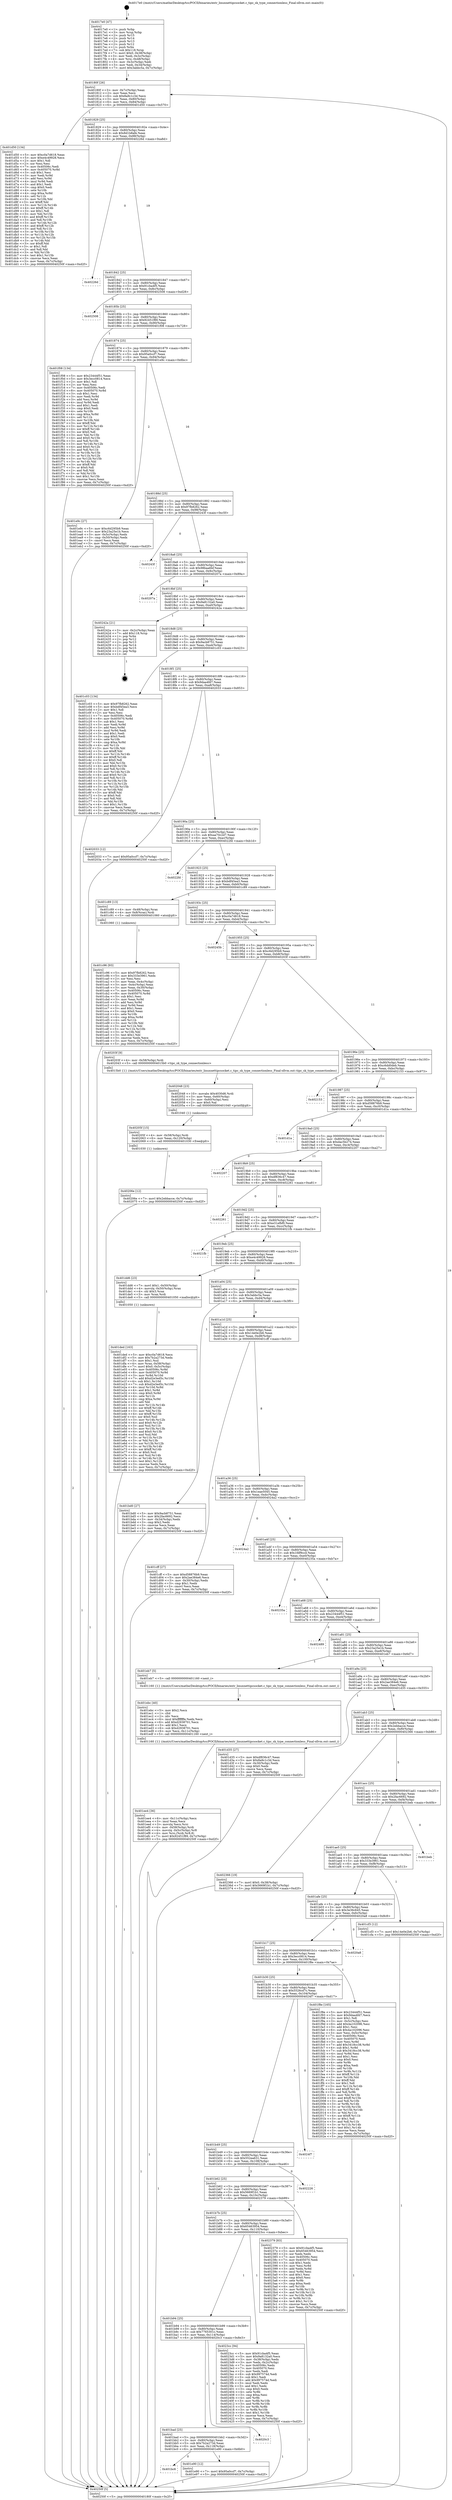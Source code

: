 digraph "0x4017e0" {
  label = "0x4017e0 (/mnt/c/Users/mathe/Desktop/tcc/POCII/binaries/extr_linuxnettipcsocket.c_tipc_sk_type_connectionless_Final-ollvm.out::main(0))"
  labelloc = "t"
  node[shape=record]

  Entry [label="",width=0.3,height=0.3,shape=circle,fillcolor=black,style=filled]
  "0x40180f" [label="{
     0x40180f [26]\l
     | [instrs]\l
     &nbsp;&nbsp;0x40180f \<+3\>: mov -0x7c(%rbp),%eax\l
     &nbsp;&nbsp;0x401812 \<+2\>: mov %eax,%ecx\l
     &nbsp;&nbsp;0x401814 \<+6\>: sub $0x8a9c1c3d,%ecx\l
     &nbsp;&nbsp;0x40181a \<+3\>: mov %eax,-0x80(%rbp)\l
     &nbsp;&nbsp;0x40181d \<+6\>: mov %ecx,-0x84(%rbp)\l
     &nbsp;&nbsp;0x401823 \<+6\>: je 0000000000401d50 \<main+0x570\>\l
  }"]
  "0x401d50" [label="{
     0x401d50 [134]\l
     | [instrs]\l
     &nbsp;&nbsp;0x401d50 \<+5\>: mov $0xc0a7d618,%eax\l
     &nbsp;&nbsp;0x401d55 \<+5\>: mov $0xe4c49928,%ecx\l
     &nbsp;&nbsp;0x401d5a \<+2\>: mov $0x1,%dl\l
     &nbsp;&nbsp;0x401d5c \<+2\>: xor %esi,%esi\l
     &nbsp;&nbsp;0x401d5e \<+7\>: mov 0x40506c,%edi\l
     &nbsp;&nbsp;0x401d65 \<+8\>: mov 0x405070,%r8d\l
     &nbsp;&nbsp;0x401d6d \<+3\>: sub $0x1,%esi\l
     &nbsp;&nbsp;0x401d70 \<+3\>: mov %edi,%r9d\l
     &nbsp;&nbsp;0x401d73 \<+3\>: add %esi,%r9d\l
     &nbsp;&nbsp;0x401d76 \<+4\>: imul %r9d,%edi\l
     &nbsp;&nbsp;0x401d7a \<+3\>: and $0x1,%edi\l
     &nbsp;&nbsp;0x401d7d \<+3\>: cmp $0x0,%edi\l
     &nbsp;&nbsp;0x401d80 \<+4\>: sete %r10b\l
     &nbsp;&nbsp;0x401d84 \<+4\>: cmp $0xa,%r8d\l
     &nbsp;&nbsp;0x401d88 \<+4\>: setl %r11b\l
     &nbsp;&nbsp;0x401d8c \<+3\>: mov %r10b,%bl\l
     &nbsp;&nbsp;0x401d8f \<+3\>: xor $0xff,%bl\l
     &nbsp;&nbsp;0x401d92 \<+3\>: mov %r11b,%r14b\l
     &nbsp;&nbsp;0x401d95 \<+4\>: xor $0xff,%r14b\l
     &nbsp;&nbsp;0x401d99 \<+3\>: xor $0x1,%dl\l
     &nbsp;&nbsp;0x401d9c \<+3\>: mov %bl,%r15b\l
     &nbsp;&nbsp;0x401d9f \<+4\>: and $0xff,%r15b\l
     &nbsp;&nbsp;0x401da3 \<+3\>: and %dl,%r10b\l
     &nbsp;&nbsp;0x401da6 \<+3\>: mov %r14b,%r12b\l
     &nbsp;&nbsp;0x401da9 \<+4\>: and $0xff,%r12b\l
     &nbsp;&nbsp;0x401dad \<+3\>: and %dl,%r11b\l
     &nbsp;&nbsp;0x401db0 \<+3\>: or %r10b,%r15b\l
     &nbsp;&nbsp;0x401db3 \<+3\>: or %r11b,%r12b\l
     &nbsp;&nbsp;0x401db6 \<+3\>: xor %r12b,%r15b\l
     &nbsp;&nbsp;0x401db9 \<+3\>: or %r14b,%bl\l
     &nbsp;&nbsp;0x401dbc \<+3\>: xor $0xff,%bl\l
     &nbsp;&nbsp;0x401dbf \<+3\>: or $0x1,%dl\l
     &nbsp;&nbsp;0x401dc2 \<+2\>: and %dl,%bl\l
     &nbsp;&nbsp;0x401dc4 \<+3\>: or %bl,%r15b\l
     &nbsp;&nbsp;0x401dc7 \<+4\>: test $0x1,%r15b\l
     &nbsp;&nbsp;0x401dcb \<+3\>: cmovne %ecx,%eax\l
     &nbsp;&nbsp;0x401dce \<+3\>: mov %eax,-0x7c(%rbp)\l
     &nbsp;&nbsp;0x401dd1 \<+5\>: jmp 000000000040250f \<main+0xd2f\>\l
  }"]
  "0x401829" [label="{
     0x401829 [25]\l
     | [instrs]\l
     &nbsp;&nbsp;0x401829 \<+5\>: jmp 000000000040182e \<main+0x4e\>\l
     &nbsp;&nbsp;0x40182e \<+3\>: mov -0x80(%rbp),%eax\l
     &nbsp;&nbsp;0x401831 \<+5\>: sub $0x8d1b8afe,%eax\l
     &nbsp;&nbsp;0x401836 \<+6\>: mov %eax,-0x88(%rbp)\l
     &nbsp;&nbsp;0x40183c \<+6\>: je 000000000040226d \<main+0xa8d\>\l
  }"]
  Exit [label="",width=0.3,height=0.3,shape=circle,fillcolor=black,style=filled,peripheries=2]
  "0x40226d" [label="{
     0x40226d\l
  }", style=dashed]
  "0x401842" [label="{
     0x401842 [25]\l
     | [instrs]\l
     &nbsp;&nbsp;0x401842 \<+5\>: jmp 0000000000401847 \<main+0x67\>\l
     &nbsp;&nbsp;0x401847 \<+3\>: mov -0x80(%rbp),%eax\l
     &nbsp;&nbsp;0x40184a \<+5\>: sub $0x91cba4f5,%eax\l
     &nbsp;&nbsp;0x40184f \<+6\>: mov %eax,-0x8c(%rbp)\l
     &nbsp;&nbsp;0x401855 \<+6\>: je 0000000000402508 \<main+0xd28\>\l
  }"]
  "0x40206e" [label="{
     0x40206e [12]\l
     | [instrs]\l
     &nbsp;&nbsp;0x40206e \<+7\>: movl $0x2ebbacce,-0x7c(%rbp)\l
     &nbsp;&nbsp;0x402075 \<+5\>: jmp 000000000040250f \<main+0xd2f\>\l
  }"]
  "0x402508" [label="{
     0x402508\l
  }", style=dashed]
  "0x40185b" [label="{
     0x40185b [25]\l
     | [instrs]\l
     &nbsp;&nbsp;0x40185b \<+5\>: jmp 0000000000401860 \<main+0x80\>\l
     &nbsp;&nbsp;0x401860 \<+3\>: mov -0x80(%rbp),%eax\l
     &nbsp;&nbsp;0x401863 \<+5\>: sub $0x92451f89,%eax\l
     &nbsp;&nbsp;0x401868 \<+6\>: mov %eax,-0x90(%rbp)\l
     &nbsp;&nbsp;0x40186e \<+6\>: je 0000000000401f08 \<main+0x728\>\l
  }"]
  "0x40205f" [label="{
     0x40205f [15]\l
     | [instrs]\l
     &nbsp;&nbsp;0x40205f \<+4\>: mov -0x58(%rbp),%rdi\l
     &nbsp;&nbsp;0x402063 \<+6\>: mov %eax,-0x120(%rbp)\l
     &nbsp;&nbsp;0x402069 \<+5\>: call 0000000000401030 \<free@plt\>\l
     | [calls]\l
     &nbsp;&nbsp;0x401030 \{1\} (unknown)\l
  }"]
  "0x401f08" [label="{
     0x401f08 [134]\l
     | [instrs]\l
     &nbsp;&nbsp;0x401f08 \<+5\>: mov $0x23444f51,%eax\l
     &nbsp;&nbsp;0x401f0d \<+5\>: mov $0x3ecc0814,%ecx\l
     &nbsp;&nbsp;0x401f12 \<+2\>: mov $0x1,%dl\l
     &nbsp;&nbsp;0x401f14 \<+2\>: xor %esi,%esi\l
     &nbsp;&nbsp;0x401f16 \<+7\>: mov 0x40506c,%edi\l
     &nbsp;&nbsp;0x401f1d \<+8\>: mov 0x405070,%r8d\l
     &nbsp;&nbsp;0x401f25 \<+3\>: sub $0x1,%esi\l
     &nbsp;&nbsp;0x401f28 \<+3\>: mov %edi,%r9d\l
     &nbsp;&nbsp;0x401f2b \<+3\>: add %esi,%r9d\l
     &nbsp;&nbsp;0x401f2e \<+4\>: imul %r9d,%edi\l
     &nbsp;&nbsp;0x401f32 \<+3\>: and $0x1,%edi\l
     &nbsp;&nbsp;0x401f35 \<+3\>: cmp $0x0,%edi\l
     &nbsp;&nbsp;0x401f38 \<+4\>: sete %r10b\l
     &nbsp;&nbsp;0x401f3c \<+4\>: cmp $0xa,%r8d\l
     &nbsp;&nbsp;0x401f40 \<+4\>: setl %r11b\l
     &nbsp;&nbsp;0x401f44 \<+3\>: mov %r10b,%bl\l
     &nbsp;&nbsp;0x401f47 \<+3\>: xor $0xff,%bl\l
     &nbsp;&nbsp;0x401f4a \<+3\>: mov %r11b,%r14b\l
     &nbsp;&nbsp;0x401f4d \<+4\>: xor $0xff,%r14b\l
     &nbsp;&nbsp;0x401f51 \<+3\>: xor $0x0,%dl\l
     &nbsp;&nbsp;0x401f54 \<+3\>: mov %bl,%r15b\l
     &nbsp;&nbsp;0x401f57 \<+4\>: and $0x0,%r15b\l
     &nbsp;&nbsp;0x401f5b \<+3\>: and %dl,%r10b\l
     &nbsp;&nbsp;0x401f5e \<+3\>: mov %r14b,%r12b\l
     &nbsp;&nbsp;0x401f61 \<+4\>: and $0x0,%r12b\l
     &nbsp;&nbsp;0x401f65 \<+3\>: and %dl,%r11b\l
     &nbsp;&nbsp;0x401f68 \<+3\>: or %r10b,%r15b\l
     &nbsp;&nbsp;0x401f6b \<+3\>: or %r11b,%r12b\l
     &nbsp;&nbsp;0x401f6e \<+3\>: xor %r12b,%r15b\l
     &nbsp;&nbsp;0x401f71 \<+3\>: or %r14b,%bl\l
     &nbsp;&nbsp;0x401f74 \<+3\>: xor $0xff,%bl\l
     &nbsp;&nbsp;0x401f77 \<+3\>: or $0x0,%dl\l
     &nbsp;&nbsp;0x401f7a \<+2\>: and %dl,%bl\l
     &nbsp;&nbsp;0x401f7c \<+3\>: or %bl,%r15b\l
     &nbsp;&nbsp;0x401f7f \<+4\>: test $0x1,%r15b\l
     &nbsp;&nbsp;0x401f83 \<+3\>: cmovne %ecx,%eax\l
     &nbsp;&nbsp;0x401f86 \<+3\>: mov %eax,-0x7c(%rbp)\l
     &nbsp;&nbsp;0x401f89 \<+5\>: jmp 000000000040250f \<main+0xd2f\>\l
  }"]
  "0x401874" [label="{
     0x401874 [25]\l
     | [instrs]\l
     &nbsp;&nbsp;0x401874 \<+5\>: jmp 0000000000401879 \<main+0x99\>\l
     &nbsp;&nbsp;0x401879 \<+3\>: mov -0x80(%rbp),%eax\l
     &nbsp;&nbsp;0x40187c \<+5\>: sub $0x95a0ccf7,%eax\l
     &nbsp;&nbsp;0x401881 \<+6\>: mov %eax,-0x94(%rbp)\l
     &nbsp;&nbsp;0x401887 \<+6\>: je 0000000000401e9c \<main+0x6bc\>\l
  }"]
  "0x402048" [label="{
     0x402048 [23]\l
     | [instrs]\l
     &nbsp;&nbsp;0x402048 \<+10\>: movabs $0x4030d6,%rdi\l
     &nbsp;&nbsp;0x402052 \<+3\>: mov %eax,-0x60(%rbp)\l
     &nbsp;&nbsp;0x402055 \<+3\>: mov -0x60(%rbp),%esi\l
     &nbsp;&nbsp;0x402058 \<+2\>: mov $0x0,%al\l
     &nbsp;&nbsp;0x40205a \<+5\>: call 0000000000401040 \<printf@plt\>\l
     | [calls]\l
     &nbsp;&nbsp;0x401040 \{1\} (unknown)\l
  }"]
  "0x401e9c" [label="{
     0x401e9c [27]\l
     | [instrs]\l
     &nbsp;&nbsp;0x401e9c \<+5\>: mov $0xc6d295b9,%eax\l
     &nbsp;&nbsp;0x401ea1 \<+5\>: mov $0x23a25e1b,%ecx\l
     &nbsp;&nbsp;0x401ea6 \<+3\>: mov -0x5c(%rbp),%edx\l
     &nbsp;&nbsp;0x401ea9 \<+3\>: cmp -0x50(%rbp),%edx\l
     &nbsp;&nbsp;0x401eac \<+3\>: cmovl %ecx,%eax\l
     &nbsp;&nbsp;0x401eaf \<+3\>: mov %eax,-0x7c(%rbp)\l
     &nbsp;&nbsp;0x401eb2 \<+5\>: jmp 000000000040250f \<main+0xd2f\>\l
  }"]
  "0x40188d" [label="{
     0x40188d [25]\l
     | [instrs]\l
     &nbsp;&nbsp;0x40188d \<+5\>: jmp 0000000000401892 \<main+0xb2\>\l
     &nbsp;&nbsp;0x401892 \<+3\>: mov -0x80(%rbp),%eax\l
     &nbsp;&nbsp;0x401895 \<+5\>: sub $0x97fb8262,%eax\l
     &nbsp;&nbsp;0x40189a \<+6\>: mov %eax,-0x98(%rbp)\l
     &nbsp;&nbsp;0x4018a0 \<+6\>: je 000000000040243f \<main+0xc5f\>\l
  }"]
  "0x401ee4" [label="{
     0x401ee4 [36]\l
     | [instrs]\l
     &nbsp;&nbsp;0x401ee4 \<+6\>: mov -0x11c(%rbp),%ecx\l
     &nbsp;&nbsp;0x401eea \<+3\>: imul %eax,%ecx\l
     &nbsp;&nbsp;0x401eed \<+3\>: movslq %ecx,%rsi\l
     &nbsp;&nbsp;0x401ef0 \<+4\>: mov -0x58(%rbp),%rdi\l
     &nbsp;&nbsp;0x401ef4 \<+4\>: movslq -0x5c(%rbp),%r8\l
     &nbsp;&nbsp;0x401ef8 \<+4\>: mov %rsi,(%rdi,%r8,8)\l
     &nbsp;&nbsp;0x401efc \<+7\>: movl $0x92451f89,-0x7c(%rbp)\l
     &nbsp;&nbsp;0x401f03 \<+5\>: jmp 000000000040250f \<main+0xd2f\>\l
  }"]
  "0x40243f" [label="{
     0x40243f\l
  }", style=dashed]
  "0x4018a6" [label="{
     0x4018a6 [25]\l
     | [instrs]\l
     &nbsp;&nbsp;0x4018a6 \<+5\>: jmp 00000000004018ab \<main+0xcb\>\l
     &nbsp;&nbsp;0x4018ab \<+3\>: mov -0x80(%rbp),%eax\l
     &nbsp;&nbsp;0x4018ae \<+5\>: sub $0x98baa6bf,%eax\l
     &nbsp;&nbsp;0x4018b3 \<+6\>: mov %eax,-0x9c(%rbp)\l
     &nbsp;&nbsp;0x4018b9 \<+6\>: je 000000000040207a \<main+0x89a\>\l
  }"]
  "0x401ebc" [label="{
     0x401ebc [40]\l
     | [instrs]\l
     &nbsp;&nbsp;0x401ebc \<+5\>: mov $0x2,%ecx\l
     &nbsp;&nbsp;0x401ec1 \<+1\>: cltd\l
     &nbsp;&nbsp;0x401ec2 \<+2\>: idiv %ecx\l
     &nbsp;&nbsp;0x401ec4 \<+6\>: imul $0xfffffffe,%edx,%ecx\l
     &nbsp;&nbsp;0x401eca \<+6\>: add $0xd2938701,%ecx\l
     &nbsp;&nbsp;0x401ed0 \<+3\>: add $0x1,%ecx\l
     &nbsp;&nbsp;0x401ed3 \<+6\>: sub $0xd2938701,%ecx\l
     &nbsp;&nbsp;0x401ed9 \<+6\>: mov %ecx,-0x11c(%rbp)\l
     &nbsp;&nbsp;0x401edf \<+5\>: call 0000000000401160 \<next_i\>\l
     | [calls]\l
     &nbsp;&nbsp;0x401160 \{1\} (/mnt/c/Users/mathe/Desktop/tcc/POCII/binaries/extr_linuxnettipcsocket.c_tipc_sk_type_connectionless_Final-ollvm.out::next_i)\l
  }"]
  "0x40207a" [label="{
     0x40207a\l
  }", style=dashed]
  "0x4018bf" [label="{
     0x4018bf [25]\l
     | [instrs]\l
     &nbsp;&nbsp;0x4018bf \<+5\>: jmp 00000000004018c4 \<main+0xe4\>\l
     &nbsp;&nbsp;0x4018c4 \<+3\>: mov -0x80(%rbp),%eax\l
     &nbsp;&nbsp;0x4018c7 \<+5\>: sub $0x9a8132a0,%eax\l
     &nbsp;&nbsp;0x4018cc \<+6\>: mov %eax,-0xa0(%rbp)\l
     &nbsp;&nbsp;0x4018d2 \<+6\>: je 000000000040242a \<main+0xc4a\>\l
  }"]
  "0x401bc6" [label="{
     0x401bc6\l
  }", style=dashed]
  "0x40242a" [label="{
     0x40242a [21]\l
     | [instrs]\l
     &nbsp;&nbsp;0x40242a \<+3\>: mov -0x2c(%rbp),%eax\l
     &nbsp;&nbsp;0x40242d \<+7\>: add $0x118,%rsp\l
     &nbsp;&nbsp;0x402434 \<+1\>: pop %rbx\l
     &nbsp;&nbsp;0x402435 \<+2\>: pop %r12\l
     &nbsp;&nbsp;0x402437 \<+2\>: pop %r13\l
     &nbsp;&nbsp;0x402439 \<+2\>: pop %r14\l
     &nbsp;&nbsp;0x40243b \<+2\>: pop %r15\l
     &nbsp;&nbsp;0x40243d \<+1\>: pop %rbp\l
     &nbsp;&nbsp;0x40243e \<+1\>: ret\l
  }"]
  "0x4018d8" [label="{
     0x4018d8 [25]\l
     | [instrs]\l
     &nbsp;&nbsp;0x4018d8 \<+5\>: jmp 00000000004018dd \<main+0xfd\>\l
     &nbsp;&nbsp;0x4018dd \<+3\>: mov -0x80(%rbp),%eax\l
     &nbsp;&nbsp;0x4018e0 \<+5\>: sub $0x9acb8751,%eax\l
     &nbsp;&nbsp;0x4018e5 \<+6\>: mov %eax,-0xa4(%rbp)\l
     &nbsp;&nbsp;0x4018eb \<+6\>: je 0000000000401c03 \<main+0x423\>\l
  }"]
  "0x401e90" [label="{
     0x401e90 [12]\l
     | [instrs]\l
     &nbsp;&nbsp;0x401e90 \<+7\>: movl $0x95a0ccf7,-0x7c(%rbp)\l
     &nbsp;&nbsp;0x401e97 \<+5\>: jmp 000000000040250f \<main+0xd2f\>\l
  }"]
  "0x401c03" [label="{
     0x401c03 [134]\l
     | [instrs]\l
     &nbsp;&nbsp;0x401c03 \<+5\>: mov $0x97fb8262,%eax\l
     &nbsp;&nbsp;0x401c08 \<+5\>: mov $0xbdf45ea3,%ecx\l
     &nbsp;&nbsp;0x401c0d \<+2\>: mov $0x1,%dl\l
     &nbsp;&nbsp;0x401c0f \<+2\>: xor %esi,%esi\l
     &nbsp;&nbsp;0x401c11 \<+7\>: mov 0x40506c,%edi\l
     &nbsp;&nbsp;0x401c18 \<+8\>: mov 0x405070,%r8d\l
     &nbsp;&nbsp;0x401c20 \<+3\>: sub $0x1,%esi\l
     &nbsp;&nbsp;0x401c23 \<+3\>: mov %edi,%r9d\l
     &nbsp;&nbsp;0x401c26 \<+3\>: add %esi,%r9d\l
     &nbsp;&nbsp;0x401c29 \<+4\>: imul %r9d,%edi\l
     &nbsp;&nbsp;0x401c2d \<+3\>: and $0x1,%edi\l
     &nbsp;&nbsp;0x401c30 \<+3\>: cmp $0x0,%edi\l
     &nbsp;&nbsp;0x401c33 \<+4\>: sete %r10b\l
     &nbsp;&nbsp;0x401c37 \<+4\>: cmp $0xa,%r8d\l
     &nbsp;&nbsp;0x401c3b \<+4\>: setl %r11b\l
     &nbsp;&nbsp;0x401c3f \<+3\>: mov %r10b,%bl\l
     &nbsp;&nbsp;0x401c42 \<+3\>: xor $0xff,%bl\l
     &nbsp;&nbsp;0x401c45 \<+3\>: mov %r11b,%r14b\l
     &nbsp;&nbsp;0x401c48 \<+4\>: xor $0xff,%r14b\l
     &nbsp;&nbsp;0x401c4c \<+3\>: xor $0x0,%dl\l
     &nbsp;&nbsp;0x401c4f \<+3\>: mov %bl,%r15b\l
     &nbsp;&nbsp;0x401c52 \<+4\>: and $0x0,%r15b\l
     &nbsp;&nbsp;0x401c56 \<+3\>: and %dl,%r10b\l
     &nbsp;&nbsp;0x401c59 \<+3\>: mov %r14b,%r12b\l
     &nbsp;&nbsp;0x401c5c \<+4\>: and $0x0,%r12b\l
     &nbsp;&nbsp;0x401c60 \<+3\>: and %dl,%r11b\l
     &nbsp;&nbsp;0x401c63 \<+3\>: or %r10b,%r15b\l
     &nbsp;&nbsp;0x401c66 \<+3\>: or %r11b,%r12b\l
     &nbsp;&nbsp;0x401c69 \<+3\>: xor %r12b,%r15b\l
     &nbsp;&nbsp;0x401c6c \<+3\>: or %r14b,%bl\l
     &nbsp;&nbsp;0x401c6f \<+3\>: xor $0xff,%bl\l
     &nbsp;&nbsp;0x401c72 \<+3\>: or $0x0,%dl\l
     &nbsp;&nbsp;0x401c75 \<+2\>: and %dl,%bl\l
     &nbsp;&nbsp;0x401c77 \<+3\>: or %bl,%r15b\l
     &nbsp;&nbsp;0x401c7a \<+4\>: test $0x1,%r15b\l
     &nbsp;&nbsp;0x401c7e \<+3\>: cmovne %ecx,%eax\l
     &nbsp;&nbsp;0x401c81 \<+3\>: mov %eax,-0x7c(%rbp)\l
     &nbsp;&nbsp;0x401c84 \<+5\>: jmp 000000000040250f \<main+0xd2f\>\l
  }"]
  "0x4018f1" [label="{
     0x4018f1 [25]\l
     | [instrs]\l
     &nbsp;&nbsp;0x4018f1 \<+5\>: jmp 00000000004018f6 \<main+0x116\>\l
     &nbsp;&nbsp;0x4018f6 \<+3\>: mov -0x80(%rbp),%eax\l
     &nbsp;&nbsp;0x4018f9 \<+5\>: sub $0x9daa4fd7,%eax\l
     &nbsp;&nbsp;0x4018fe \<+6\>: mov %eax,-0xa8(%rbp)\l
     &nbsp;&nbsp;0x401904 \<+6\>: je 0000000000402033 \<main+0x853\>\l
  }"]
  "0x401bad" [label="{
     0x401bad [25]\l
     | [instrs]\l
     &nbsp;&nbsp;0x401bad \<+5\>: jmp 0000000000401bb2 \<main+0x3d2\>\l
     &nbsp;&nbsp;0x401bb2 \<+3\>: mov -0x80(%rbp),%eax\l
     &nbsp;&nbsp;0x401bb5 \<+5\>: sub $0x7b2a273d,%eax\l
     &nbsp;&nbsp;0x401bba \<+6\>: mov %eax,-0x118(%rbp)\l
     &nbsp;&nbsp;0x401bc0 \<+6\>: je 0000000000401e90 \<main+0x6b0\>\l
  }"]
  "0x402033" [label="{
     0x402033 [12]\l
     | [instrs]\l
     &nbsp;&nbsp;0x402033 \<+7\>: movl $0x95a0ccf7,-0x7c(%rbp)\l
     &nbsp;&nbsp;0x40203a \<+5\>: jmp 000000000040250f \<main+0xd2f\>\l
  }"]
  "0x40190a" [label="{
     0x40190a [25]\l
     | [instrs]\l
     &nbsp;&nbsp;0x40190a \<+5\>: jmp 000000000040190f \<main+0x12f\>\l
     &nbsp;&nbsp;0x40190f \<+3\>: mov -0x80(%rbp),%eax\l
     &nbsp;&nbsp;0x401912 \<+5\>: sub $0xaa70c2d7,%eax\l
     &nbsp;&nbsp;0x401917 \<+6\>: mov %eax,-0xac(%rbp)\l
     &nbsp;&nbsp;0x40191d \<+6\>: je 00000000004022fd \<main+0xb1d\>\l
  }"]
  "0x4020c3" [label="{
     0x4020c3\l
  }", style=dashed]
  "0x4022fd" [label="{
     0x4022fd\l
  }", style=dashed]
  "0x401923" [label="{
     0x401923 [25]\l
     | [instrs]\l
     &nbsp;&nbsp;0x401923 \<+5\>: jmp 0000000000401928 \<main+0x148\>\l
     &nbsp;&nbsp;0x401928 \<+3\>: mov -0x80(%rbp),%eax\l
     &nbsp;&nbsp;0x40192b \<+5\>: sub $0xbdf45ea3,%eax\l
     &nbsp;&nbsp;0x401930 \<+6\>: mov %eax,-0xb0(%rbp)\l
     &nbsp;&nbsp;0x401936 \<+6\>: je 0000000000401c89 \<main+0x4a9\>\l
  }"]
  "0x401b94" [label="{
     0x401b94 [25]\l
     | [instrs]\l
     &nbsp;&nbsp;0x401b94 \<+5\>: jmp 0000000000401b99 \<main+0x3b9\>\l
     &nbsp;&nbsp;0x401b99 \<+3\>: mov -0x80(%rbp),%eax\l
     &nbsp;&nbsp;0x401b9c \<+5\>: sub $0x7765301c,%eax\l
     &nbsp;&nbsp;0x401ba1 \<+6\>: mov %eax,-0x114(%rbp)\l
     &nbsp;&nbsp;0x401ba7 \<+6\>: je 00000000004020c3 \<main+0x8e3\>\l
  }"]
  "0x401c89" [label="{
     0x401c89 [13]\l
     | [instrs]\l
     &nbsp;&nbsp;0x401c89 \<+4\>: mov -0x48(%rbp),%rax\l
     &nbsp;&nbsp;0x401c8d \<+4\>: mov 0x8(%rax),%rdi\l
     &nbsp;&nbsp;0x401c91 \<+5\>: call 0000000000401060 \<atoi@plt\>\l
     | [calls]\l
     &nbsp;&nbsp;0x401060 \{1\} (unknown)\l
  }"]
  "0x40193c" [label="{
     0x40193c [25]\l
     | [instrs]\l
     &nbsp;&nbsp;0x40193c \<+5\>: jmp 0000000000401941 \<main+0x161\>\l
     &nbsp;&nbsp;0x401941 \<+3\>: mov -0x80(%rbp),%eax\l
     &nbsp;&nbsp;0x401944 \<+5\>: sub $0xc0a7d618,%eax\l
     &nbsp;&nbsp;0x401949 \<+6\>: mov %eax,-0xb4(%rbp)\l
     &nbsp;&nbsp;0x40194f \<+6\>: je 000000000040245b \<main+0xc7b\>\l
  }"]
  "0x4023cc" [label="{
     0x4023cc [94]\l
     | [instrs]\l
     &nbsp;&nbsp;0x4023cc \<+5\>: mov $0x91cba4f5,%eax\l
     &nbsp;&nbsp;0x4023d1 \<+5\>: mov $0x9a8132a0,%ecx\l
     &nbsp;&nbsp;0x4023d6 \<+3\>: mov -0x38(%rbp),%edx\l
     &nbsp;&nbsp;0x4023d9 \<+3\>: mov %edx,-0x2c(%rbp)\l
     &nbsp;&nbsp;0x4023dc \<+7\>: mov 0x40506c,%edx\l
     &nbsp;&nbsp;0x4023e3 \<+7\>: mov 0x405070,%esi\l
     &nbsp;&nbsp;0x4023ea \<+2\>: mov %edx,%edi\l
     &nbsp;&nbsp;0x4023ec \<+6\>: sub $0x997574d,%edi\l
     &nbsp;&nbsp;0x4023f2 \<+3\>: sub $0x1,%edi\l
     &nbsp;&nbsp;0x4023f5 \<+6\>: add $0x997574d,%edi\l
     &nbsp;&nbsp;0x4023fb \<+3\>: imul %edi,%edx\l
     &nbsp;&nbsp;0x4023fe \<+3\>: and $0x1,%edx\l
     &nbsp;&nbsp;0x402401 \<+3\>: cmp $0x0,%edx\l
     &nbsp;&nbsp;0x402404 \<+4\>: sete %r8b\l
     &nbsp;&nbsp;0x402408 \<+3\>: cmp $0xa,%esi\l
     &nbsp;&nbsp;0x40240b \<+4\>: setl %r9b\l
     &nbsp;&nbsp;0x40240f \<+3\>: mov %r8b,%r10b\l
     &nbsp;&nbsp;0x402412 \<+3\>: and %r9b,%r10b\l
     &nbsp;&nbsp;0x402415 \<+3\>: xor %r9b,%r8b\l
     &nbsp;&nbsp;0x402418 \<+3\>: or %r8b,%r10b\l
     &nbsp;&nbsp;0x40241b \<+4\>: test $0x1,%r10b\l
     &nbsp;&nbsp;0x40241f \<+3\>: cmovne %ecx,%eax\l
     &nbsp;&nbsp;0x402422 \<+3\>: mov %eax,-0x7c(%rbp)\l
     &nbsp;&nbsp;0x402425 \<+5\>: jmp 000000000040250f \<main+0xd2f\>\l
  }"]
  "0x40245b" [label="{
     0x40245b\l
  }", style=dashed]
  "0x401955" [label="{
     0x401955 [25]\l
     | [instrs]\l
     &nbsp;&nbsp;0x401955 \<+5\>: jmp 000000000040195a \<main+0x17a\>\l
     &nbsp;&nbsp;0x40195a \<+3\>: mov -0x80(%rbp),%eax\l
     &nbsp;&nbsp;0x40195d \<+5\>: sub $0xc6d295b9,%eax\l
     &nbsp;&nbsp;0x401962 \<+6\>: mov %eax,-0xb8(%rbp)\l
     &nbsp;&nbsp;0x401968 \<+6\>: je 000000000040203f \<main+0x85f\>\l
  }"]
  "0x401b7b" [label="{
     0x401b7b [25]\l
     | [instrs]\l
     &nbsp;&nbsp;0x401b7b \<+5\>: jmp 0000000000401b80 \<main+0x3a0\>\l
     &nbsp;&nbsp;0x401b80 \<+3\>: mov -0x80(%rbp),%eax\l
     &nbsp;&nbsp;0x401b83 \<+5\>: sub $0x65463954,%eax\l
     &nbsp;&nbsp;0x401b88 \<+6\>: mov %eax,-0x110(%rbp)\l
     &nbsp;&nbsp;0x401b8e \<+6\>: je 00000000004023cc \<main+0xbec\>\l
  }"]
  "0x40203f" [label="{
     0x40203f [9]\l
     | [instrs]\l
     &nbsp;&nbsp;0x40203f \<+4\>: mov -0x58(%rbp),%rdi\l
     &nbsp;&nbsp;0x402043 \<+5\>: call 00000000004015b0 \<tipc_sk_type_connectionless\>\l
     | [calls]\l
     &nbsp;&nbsp;0x4015b0 \{1\} (/mnt/c/Users/mathe/Desktop/tcc/POCII/binaries/extr_linuxnettipcsocket.c_tipc_sk_type_connectionless_Final-ollvm.out::tipc_sk_type_connectionless)\l
  }"]
  "0x40196e" [label="{
     0x40196e [25]\l
     | [instrs]\l
     &nbsp;&nbsp;0x40196e \<+5\>: jmp 0000000000401973 \<main+0x193\>\l
     &nbsp;&nbsp;0x401973 \<+3\>: mov -0x80(%rbp),%eax\l
     &nbsp;&nbsp;0x401976 \<+5\>: sub $0xc6dd0deb,%eax\l
     &nbsp;&nbsp;0x40197b \<+6\>: mov %eax,-0xbc(%rbp)\l
     &nbsp;&nbsp;0x401981 \<+6\>: je 0000000000402153 \<main+0x973\>\l
  }"]
  "0x402379" [label="{
     0x402379 [83]\l
     | [instrs]\l
     &nbsp;&nbsp;0x402379 \<+5\>: mov $0x91cba4f5,%eax\l
     &nbsp;&nbsp;0x40237e \<+5\>: mov $0x65463954,%ecx\l
     &nbsp;&nbsp;0x402383 \<+2\>: xor %edx,%edx\l
     &nbsp;&nbsp;0x402385 \<+7\>: mov 0x40506c,%esi\l
     &nbsp;&nbsp;0x40238c \<+7\>: mov 0x405070,%edi\l
     &nbsp;&nbsp;0x402393 \<+3\>: sub $0x1,%edx\l
     &nbsp;&nbsp;0x402396 \<+3\>: mov %esi,%r8d\l
     &nbsp;&nbsp;0x402399 \<+3\>: add %edx,%r8d\l
     &nbsp;&nbsp;0x40239c \<+4\>: imul %r8d,%esi\l
     &nbsp;&nbsp;0x4023a0 \<+3\>: and $0x1,%esi\l
     &nbsp;&nbsp;0x4023a3 \<+3\>: cmp $0x0,%esi\l
     &nbsp;&nbsp;0x4023a6 \<+4\>: sete %r9b\l
     &nbsp;&nbsp;0x4023aa \<+3\>: cmp $0xa,%edi\l
     &nbsp;&nbsp;0x4023ad \<+4\>: setl %r10b\l
     &nbsp;&nbsp;0x4023b1 \<+3\>: mov %r9b,%r11b\l
     &nbsp;&nbsp;0x4023b4 \<+3\>: and %r10b,%r11b\l
     &nbsp;&nbsp;0x4023b7 \<+3\>: xor %r10b,%r9b\l
     &nbsp;&nbsp;0x4023ba \<+3\>: or %r9b,%r11b\l
     &nbsp;&nbsp;0x4023bd \<+4\>: test $0x1,%r11b\l
     &nbsp;&nbsp;0x4023c1 \<+3\>: cmovne %ecx,%eax\l
     &nbsp;&nbsp;0x4023c4 \<+3\>: mov %eax,-0x7c(%rbp)\l
     &nbsp;&nbsp;0x4023c7 \<+5\>: jmp 000000000040250f \<main+0xd2f\>\l
  }"]
  "0x402153" [label="{
     0x402153\l
  }", style=dashed]
  "0x401987" [label="{
     0x401987 [25]\l
     | [instrs]\l
     &nbsp;&nbsp;0x401987 \<+5\>: jmp 000000000040198c \<main+0x1ac\>\l
     &nbsp;&nbsp;0x40198c \<+3\>: mov -0x80(%rbp),%eax\l
     &nbsp;&nbsp;0x40198f \<+5\>: sub $0xd58876b9,%eax\l
     &nbsp;&nbsp;0x401994 \<+6\>: mov %eax,-0xc0(%rbp)\l
     &nbsp;&nbsp;0x40199a \<+6\>: je 0000000000401d1a \<main+0x53a\>\l
  }"]
  "0x401b62" [label="{
     0x401b62 [25]\l
     | [instrs]\l
     &nbsp;&nbsp;0x401b62 \<+5\>: jmp 0000000000401b67 \<main+0x387\>\l
     &nbsp;&nbsp;0x401b67 \<+3\>: mov -0x80(%rbp),%eax\l
     &nbsp;&nbsp;0x401b6a \<+5\>: sub $0x5669f1b1,%eax\l
     &nbsp;&nbsp;0x401b6f \<+6\>: mov %eax,-0x10c(%rbp)\l
     &nbsp;&nbsp;0x401b75 \<+6\>: je 0000000000402379 \<main+0xb99\>\l
  }"]
  "0x401d1a" [label="{
     0x401d1a\l
  }", style=dashed]
  "0x4019a0" [label="{
     0x4019a0 [25]\l
     | [instrs]\l
     &nbsp;&nbsp;0x4019a0 \<+5\>: jmp 00000000004019a5 \<main+0x1c5\>\l
     &nbsp;&nbsp;0x4019a5 \<+3\>: mov -0x80(%rbp),%eax\l
     &nbsp;&nbsp;0x4019a8 \<+5\>: sub $0xdac5b274,%eax\l
     &nbsp;&nbsp;0x4019ad \<+6\>: mov %eax,-0xc4(%rbp)\l
     &nbsp;&nbsp;0x4019b3 \<+6\>: je 0000000000402207 \<main+0xa27\>\l
  }"]
  "0x402226" [label="{
     0x402226\l
  }", style=dashed]
  "0x402207" [label="{
     0x402207\l
  }", style=dashed]
  "0x4019b9" [label="{
     0x4019b9 [25]\l
     | [instrs]\l
     &nbsp;&nbsp;0x4019b9 \<+5\>: jmp 00000000004019be \<main+0x1de\>\l
     &nbsp;&nbsp;0x4019be \<+3\>: mov -0x80(%rbp),%eax\l
     &nbsp;&nbsp;0x4019c1 \<+5\>: sub $0xdf836c47,%eax\l
     &nbsp;&nbsp;0x4019c6 \<+6\>: mov %eax,-0xc8(%rbp)\l
     &nbsp;&nbsp;0x4019cc \<+6\>: je 0000000000402261 \<main+0xa81\>\l
  }"]
  "0x401b49" [label="{
     0x401b49 [25]\l
     | [instrs]\l
     &nbsp;&nbsp;0x401b49 \<+5\>: jmp 0000000000401b4e \<main+0x36e\>\l
     &nbsp;&nbsp;0x401b4e \<+3\>: mov -0x80(%rbp),%eax\l
     &nbsp;&nbsp;0x401b51 \<+5\>: sub $0x552ea631,%eax\l
     &nbsp;&nbsp;0x401b56 \<+6\>: mov %eax,-0x108(%rbp)\l
     &nbsp;&nbsp;0x401b5c \<+6\>: je 0000000000402226 \<main+0xa46\>\l
  }"]
  "0x402261" [label="{
     0x402261\l
  }", style=dashed]
  "0x4019d2" [label="{
     0x4019d2 [25]\l
     | [instrs]\l
     &nbsp;&nbsp;0x4019d2 \<+5\>: jmp 00000000004019d7 \<main+0x1f7\>\l
     &nbsp;&nbsp;0x4019d7 \<+3\>: mov -0x80(%rbp),%eax\l
     &nbsp;&nbsp;0x4019da \<+5\>: sub $0xe31efbf0,%eax\l
     &nbsp;&nbsp;0x4019df \<+6\>: mov %eax,-0xcc(%rbp)\l
     &nbsp;&nbsp;0x4019e5 \<+6\>: je 00000000004021fb \<main+0xa1b\>\l
  }"]
  "0x4024f7" [label="{
     0x4024f7\l
  }", style=dashed]
  "0x4021fb" [label="{
     0x4021fb\l
  }", style=dashed]
  "0x4019eb" [label="{
     0x4019eb [25]\l
     | [instrs]\l
     &nbsp;&nbsp;0x4019eb \<+5\>: jmp 00000000004019f0 \<main+0x210\>\l
     &nbsp;&nbsp;0x4019f0 \<+3\>: mov -0x80(%rbp),%eax\l
     &nbsp;&nbsp;0x4019f3 \<+5\>: sub $0xe4c49928,%eax\l
     &nbsp;&nbsp;0x4019f8 \<+6\>: mov %eax,-0xd0(%rbp)\l
     &nbsp;&nbsp;0x4019fe \<+6\>: je 0000000000401dd6 \<main+0x5f6\>\l
  }"]
  "0x401b30" [label="{
     0x401b30 [25]\l
     | [instrs]\l
     &nbsp;&nbsp;0x401b30 \<+5\>: jmp 0000000000401b35 \<main+0x355\>\l
     &nbsp;&nbsp;0x401b35 \<+3\>: mov -0x80(%rbp),%eax\l
     &nbsp;&nbsp;0x401b38 \<+5\>: sub $0x5526cd7c,%eax\l
     &nbsp;&nbsp;0x401b3d \<+6\>: mov %eax,-0x104(%rbp)\l
     &nbsp;&nbsp;0x401b43 \<+6\>: je 00000000004024f7 \<main+0xd17\>\l
  }"]
  "0x401dd6" [label="{
     0x401dd6 [23]\l
     | [instrs]\l
     &nbsp;&nbsp;0x401dd6 \<+7\>: movl $0x1,-0x50(%rbp)\l
     &nbsp;&nbsp;0x401ddd \<+4\>: movslq -0x50(%rbp),%rax\l
     &nbsp;&nbsp;0x401de1 \<+4\>: shl $0x3,%rax\l
     &nbsp;&nbsp;0x401de5 \<+3\>: mov %rax,%rdi\l
     &nbsp;&nbsp;0x401de8 \<+5\>: call 0000000000401050 \<malloc@plt\>\l
     | [calls]\l
     &nbsp;&nbsp;0x401050 \{1\} (unknown)\l
  }"]
  "0x401a04" [label="{
     0x401a04 [25]\l
     | [instrs]\l
     &nbsp;&nbsp;0x401a04 \<+5\>: jmp 0000000000401a09 \<main+0x229\>\l
     &nbsp;&nbsp;0x401a09 \<+3\>: mov -0x80(%rbp),%eax\l
     &nbsp;&nbsp;0x401a0c \<+5\>: sub $0x3abbc5a,%eax\l
     &nbsp;&nbsp;0x401a11 \<+6\>: mov %eax,-0xd4(%rbp)\l
     &nbsp;&nbsp;0x401a17 \<+6\>: je 0000000000401bd0 \<main+0x3f0\>\l
  }"]
  "0x401f8e" [label="{
     0x401f8e [165]\l
     | [instrs]\l
     &nbsp;&nbsp;0x401f8e \<+5\>: mov $0x23444f51,%eax\l
     &nbsp;&nbsp;0x401f93 \<+5\>: mov $0x9daa4fd7,%ecx\l
     &nbsp;&nbsp;0x401f98 \<+2\>: mov $0x1,%dl\l
     &nbsp;&nbsp;0x401f9a \<+3\>: mov -0x5c(%rbp),%esi\l
     &nbsp;&nbsp;0x401f9d \<+6\>: add $0x4a102096,%esi\l
     &nbsp;&nbsp;0x401fa3 \<+3\>: add $0x1,%esi\l
     &nbsp;&nbsp;0x401fa6 \<+6\>: sub $0x4a102096,%esi\l
     &nbsp;&nbsp;0x401fac \<+3\>: mov %esi,-0x5c(%rbp)\l
     &nbsp;&nbsp;0x401faf \<+7\>: mov 0x40506c,%esi\l
     &nbsp;&nbsp;0x401fb6 \<+7\>: mov 0x405070,%edi\l
     &nbsp;&nbsp;0x401fbd \<+3\>: mov %esi,%r8d\l
     &nbsp;&nbsp;0x401fc0 \<+7\>: add $0x3418cc38,%r8d\l
     &nbsp;&nbsp;0x401fc7 \<+4\>: sub $0x1,%r8d\l
     &nbsp;&nbsp;0x401fcb \<+7\>: sub $0x3418cc38,%r8d\l
     &nbsp;&nbsp;0x401fd2 \<+4\>: imul %r8d,%esi\l
     &nbsp;&nbsp;0x401fd6 \<+3\>: and $0x1,%esi\l
     &nbsp;&nbsp;0x401fd9 \<+3\>: cmp $0x0,%esi\l
     &nbsp;&nbsp;0x401fdc \<+4\>: sete %r9b\l
     &nbsp;&nbsp;0x401fe0 \<+3\>: cmp $0xa,%edi\l
     &nbsp;&nbsp;0x401fe3 \<+4\>: setl %r10b\l
     &nbsp;&nbsp;0x401fe7 \<+3\>: mov %r9b,%r11b\l
     &nbsp;&nbsp;0x401fea \<+4\>: xor $0xff,%r11b\l
     &nbsp;&nbsp;0x401fee \<+3\>: mov %r10b,%bl\l
     &nbsp;&nbsp;0x401ff1 \<+3\>: xor $0xff,%bl\l
     &nbsp;&nbsp;0x401ff4 \<+3\>: xor $0x1,%dl\l
     &nbsp;&nbsp;0x401ff7 \<+3\>: mov %r11b,%r14b\l
     &nbsp;&nbsp;0x401ffa \<+4\>: and $0xff,%r14b\l
     &nbsp;&nbsp;0x401ffe \<+3\>: and %dl,%r9b\l
     &nbsp;&nbsp;0x402001 \<+3\>: mov %bl,%r15b\l
     &nbsp;&nbsp;0x402004 \<+4\>: and $0xff,%r15b\l
     &nbsp;&nbsp;0x402008 \<+3\>: and %dl,%r10b\l
     &nbsp;&nbsp;0x40200b \<+3\>: or %r9b,%r14b\l
     &nbsp;&nbsp;0x40200e \<+3\>: or %r10b,%r15b\l
     &nbsp;&nbsp;0x402011 \<+3\>: xor %r15b,%r14b\l
     &nbsp;&nbsp;0x402014 \<+3\>: or %bl,%r11b\l
     &nbsp;&nbsp;0x402017 \<+4\>: xor $0xff,%r11b\l
     &nbsp;&nbsp;0x40201b \<+3\>: or $0x1,%dl\l
     &nbsp;&nbsp;0x40201e \<+3\>: and %dl,%r11b\l
     &nbsp;&nbsp;0x402021 \<+3\>: or %r11b,%r14b\l
     &nbsp;&nbsp;0x402024 \<+4\>: test $0x1,%r14b\l
     &nbsp;&nbsp;0x402028 \<+3\>: cmovne %ecx,%eax\l
     &nbsp;&nbsp;0x40202b \<+3\>: mov %eax,-0x7c(%rbp)\l
     &nbsp;&nbsp;0x40202e \<+5\>: jmp 000000000040250f \<main+0xd2f\>\l
  }"]
  "0x401bd0" [label="{
     0x401bd0 [27]\l
     | [instrs]\l
     &nbsp;&nbsp;0x401bd0 \<+5\>: mov $0x9acb8751,%eax\l
     &nbsp;&nbsp;0x401bd5 \<+5\>: mov $0x2fac6692,%ecx\l
     &nbsp;&nbsp;0x401bda \<+3\>: mov -0x34(%rbp),%edx\l
     &nbsp;&nbsp;0x401bdd \<+3\>: cmp $0x2,%edx\l
     &nbsp;&nbsp;0x401be0 \<+3\>: cmovne %ecx,%eax\l
     &nbsp;&nbsp;0x401be3 \<+3\>: mov %eax,-0x7c(%rbp)\l
     &nbsp;&nbsp;0x401be6 \<+5\>: jmp 000000000040250f \<main+0xd2f\>\l
  }"]
  "0x401a1d" [label="{
     0x401a1d [25]\l
     | [instrs]\l
     &nbsp;&nbsp;0x401a1d \<+5\>: jmp 0000000000401a22 \<main+0x242\>\l
     &nbsp;&nbsp;0x401a22 \<+3\>: mov -0x80(%rbp),%eax\l
     &nbsp;&nbsp;0x401a25 \<+5\>: sub $0x14e0e2b6,%eax\l
     &nbsp;&nbsp;0x401a2a \<+6\>: mov %eax,-0xd8(%rbp)\l
     &nbsp;&nbsp;0x401a30 \<+6\>: je 0000000000401cff \<main+0x51f\>\l
  }"]
  "0x40250f" [label="{
     0x40250f [5]\l
     | [instrs]\l
     &nbsp;&nbsp;0x40250f \<+5\>: jmp 000000000040180f \<main+0x2f\>\l
  }"]
  "0x4017e0" [label="{
     0x4017e0 [47]\l
     | [instrs]\l
     &nbsp;&nbsp;0x4017e0 \<+1\>: push %rbp\l
     &nbsp;&nbsp;0x4017e1 \<+3\>: mov %rsp,%rbp\l
     &nbsp;&nbsp;0x4017e4 \<+2\>: push %r15\l
     &nbsp;&nbsp;0x4017e6 \<+2\>: push %r14\l
     &nbsp;&nbsp;0x4017e8 \<+2\>: push %r13\l
     &nbsp;&nbsp;0x4017ea \<+2\>: push %r12\l
     &nbsp;&nbsp;0x4017ec \<+1\>: push %rbx\l
     &nbsp;&nbsp;0x4017ed \<+7\>: sub $0x118,%rsp\l
     &nbsp;&nbsp;0x4017f4 \<+7\>: movl $0x0,-0x38(%rbp)\l
     &nbsp;&nbsp;0x4017fb \<+3\>: mov %edi,-0x3c(%rbp)\l
     &nbsp;&nbsp;0x4017fe \<+4\>: mov %rsi,-0x48(%rbp)\l
     &nbsp;&nbsp;0x401802 \<+3\>: mov -0x3c(%rbp),%edi\l
     &nbsp;&nbsp;0x401805 \<+3\>: mov %edi,-0x34(%rbp)\l
     &nbsp;&nbsp;0x401808 \<+7\>: movl $0x3abbc5a,-0x7c(%rbp)\l
  }"]
  "0x401c96" [label="{
     0x401c96 [93]\l
     | [instrs]\l
     &nbsp;&nbsp;0x401c96 \<+5\>: mov $0x97fb8262,%ecx\l
     &nbsp;&nbsp;0x401c9b \<+5\>: mov $0x333e3961,%edx\l
     &nbsp;&nbsp;0x401ca0 \<+2\>: xor %esi,%esi\l
     &nbsp;&nbsp;0x401ca2 \<+3\>: mov %eax,-0x4c(%rbp)\l
     &nbsp;&nbsp;0x401ca5 \<+3\>: mov -0x4c(%rbp),%eax\l
     &nbsp;&nbsp;0x401ca8 \<+3\>: mov %eax,-0x30(%rbp)\l
     &nbsp;&nbsp;0x401cab \<+7\>: mov 0x40506c,%eax\l
     &nbsp;&nbsp;0x401cb2 \<+8\>: mov 0x405070,%r8d\l
     &nbsp;&nbsp;0x401cba \<+3\>: sub $0x1,%esi\l
     &nbsp;&nbsp;0x401cbd \<+3\>: mov %eax,%r9d\l
     &nbsp;&nbsp;0x401cc0 \<+3\>: add %esi,%r9d\l
     &nbsp;&nbsp;0x401cc3 \<+4\>: imul %r9d,%eax\l
     &nbsp;&nbsp;0x401cc7 \<+3\>: and $0x1,%eax\l
     &nbsp;&nbsp;0x401cca \<+3\>: cmp $0x0,%eax\l
     &nbsp;&nbsp;0x401ccd \<+4\>: sete %r10b\l
     &nbsp;&nbsp;0x401cd1 \<+4\>: cmp $0xa,%r8d\l
     &nbsp;&nbsp;0x401cd5 \<+4\>: setl %r11b\l
     &nbsp;&nbsp;0x401cd9 \<+3\>: mov %r10b,%bl\l
     &nbsp;&nbsp;0x401cdc \<+3\>: and %r11b,%bl\l
     &nbsp;&nbsp;0x401cdf \<+3\>: xor %r11b,%r10b\l
     &nbsp;&nbsp;0x401ce2 \<+3\>: or %r10b,%bl\l
     &nbsp;&nbsp;0x401ce5 \<+3\>: test $0x1,%bl\l
     &nbsp;&nbsp;0x401ce8 \<+3\>: cmovne %edx,%ecx\l
     &nbsp;&nbsp;0x401ceb \<+3\>: mov %ecx,-0x7c(%rbp)\l
     &nbsp;&nbsp;0x401cee \<+5\>: jmp 000000000040250f \<main+0xd2f\>\l
  }"]
  "0x401b17" [label="{
     0x401b17 [25]\l
     | [instrs]\l
     &nbsp;&nbsp;0x401b17 \<+5\>: jmp 0000000000401b1c \<main+0x33c\>\l
     &nbsp;&nbsp;0x401b1c \<+3\>: mov -0x80(%rbp),%eax\l
     &nbsp;&nbsp;0x401b1f \<+5\>: sub $0x3ecc0814,%eax\l
     &nbsp;&nbsp;0x401b24 \<+6\>: mov %eax,-0x100(%rbp)\l
     &nbsp;&nbsp;0x401b2a \<+6\>: je 0000000000401f8e \<main+0x7ae\>\l
  }"]
  "0x401cff" [label="{
     0x401cff [27]\l
     | [instrs]\l
     &nbsp;&nbsp;0x401cff \<+5\>: mov $0xd58876b9,%eax\l
     &nbsp;&nbsp;0x401d04 \<+5\>: mov $0x2ae384e6,%ecx\l
     &nbsp;&nbsp;0x401d09 \<+3\>: mov -0x30(%rbp),%edx\l
     &nbsp;&nbsp;0x401d0c \<+3\>: cmp $0x1,%edx\l
     &nbsp;&nbsp;0x401d0f \<+3\>: cmovl %ecx,%eax\l
     &nbsp;&nbsp;0x401d12 \<+3\>: mov %eax,-0x7c(%rbp)\l
     &nbsp;&nbsp;0x401d15 \<+5\>: jmp 000000000040250f \<main+0xd2f\>\l
  }"]
  "0x401a36" [label="{
     0x401a36 [25]\l
     | [instrs]\l
     &nbsp;&nbsp;0x401a36 \<+5\>: jmp 0000000000401a3b \<main+0x25b\>\l
     &nbsp;&nbsp;0x401a3b \<+3\>: mov -0x80(%rbp),%eax\l
     &nbsp;&nbsp;0x401a3e \<+5\>: sub $0x1eae5045,%eax\l
     &nbsp;&nbsp;0x401a43 \<+6\>: mov %eax,-0xdc(%rbp)\l
     &nbsp;&nbsp;0x401a49 \<+6\>: je 00000000004024a2 \<main+0xcc2\>\l
  }"]
  "0x4020a8" [label="{
     0x4020a8\l
  }", style=dashed]
  "0x4024a2" [label="{
     0x4024a2\l
  }", style=dashed]
  "0x401a4f" [label="{
     0x401a4f [25]\l
     | [instrs]\l
     &nbsp;&nbsp;0x401a4f \<+5\>: jmp 0000000000401a54 \<main+0x274\>\l
     &nbsp;&nbsp;0x401a54 \<+3\>: mov -0x80(%rbp),%eax\l
     &nbsp;&nbsp;0x401a57 \<+5\>: sub $0x1fdf9ccd,%eax\l
     &nbsp;&nbsp;0x401a5c \<+6\>: mov %eax,-0xe0(%rbp)\l
     &nbsp;&nbsp;0x401a62 \<+6\>: je 000000000040235a \<main+0xb7a\>\l
  }"]
  "0x401ded" [label="{
     0x401ded [163]\l
     | [instrs]\l
     &nbsp;&nbsp;0x401ded \<+5\>: mov $0xc0a7d618,%ecx\l
     &nbsp;&nbsp;0x401df2 \<+5\>: mov $0x7b2a273d,%edx\l
     &nbsp;&nbsp;0x401df7 \<+3\>: mov $0x1,%sil\l
     &nbsp;&nbsp;0x401dfa \<+4\>: mov %rax,-0x58(%rbp)\l
     &nbsp;&nbsp;0x401dfe \<+7\>: movl $0x0,-0x5c(%rbp)\l
     &nbsp;&nbsp;0x401e05 \<+8\>: mov 0x40506c,%r8d\l
     &nbsp;&nbsp;0x401e0d \<+8\>: mov 0x405070,%r9d\l
     &nbsp;&nbsp;0x401e15 \<+3\>: mov %r8d,%r10d\l
     &nbsp;&nbsp;0x401e18 \<+7\>: add $0xd2e3ed5c,%r10d\l
     &nbsp;&nbsp;0x401e1f \<+4\>: sub $0x1,%r10d\l
     &nbsp;&nbsp;0x401e23 \<+7\>: sub $0xd2e3ed5c,%r10d\l
     &nbsp;&nbsp;0x401e2a \<+4\>: imul %r10d,%r8d\l
     &nbsp;&nbsp;0x401e2e \<+4\>: and $0x1,%r8d\l
     &nbsp;&nbsp;0x401e32 \<+4\>: cmp $0x0,%r8d\l
     &nbsp;&nbsp;0x401e36 \<+4\>: sete %r11b\l
     &nbsp;&nbsp;0x401e3a \<+4\>: cmp $0xa,%r9d\l
     &nbsp;&nbsp;0x401e3e \<+3\>: setl %bl\l
     &nbsp;&nbsp;0x401e41 \<+3\>: mov %r11b,%r14b\l
     &nbsp;&nbsp;0x401e44 \<+4\>: xor $0xff,%r14b\l
     &nbsp;&nbsp;0x401e48 \<+3\>: mov %bl,%r15b\l
     &nbsp;&nbsp;0x401e4b \<+4\>: xor $0xff,%r15b\l
     &nbsp;&nbsp;0x401e4f \<+4\>: xor $0x0,%sil\l
     &nbsp;&nbsp;0x401e53 \<+3\>: mov %r14b,%r12b\l
     &nbsp;&nbsp;0x401e56 \<+4\>: and $0x0,%r12b\l
     &nbsp;&nbsp;0x401e5a \<+3\>: and %sil,%r11b\l
     &nbsp;&nbsp;0x401e5d \<+3\>: mov %r15b,%r13b\l
     &nbsp;&nbsp;0x401e60 \<+4\>: and $0x0,%r13b\l
     &nbsp;&nbsp;0x401e64 \<+3\>: and %sil,%bl\l
     &nbsp;&nbsp;0x401e67 \<+3\>: or %r11b,%r12b\l
     &nbsp;&nbsp;0x401e6a \<+3\>: or %bl,%r13b\l
     &nbsp;&nbsp;0x401e6d \<+3\>: xor %r13b,%r12b\l
     &nbsp;&nbsp;0x401e70 \<+3\>: or %r15b,%r14b\l
     &nbsp;&nbsp;0x401e73 \<+4\>: xor $0xff,%r14b\l
     &nbsp;&nbsp;0x401e77 \<+4\>: or $0x0,%sil\l
     &nbsp;&nbsp;0x401e7b \<+3\>: and %sil,%r14b\l
     &nbsp;&nbsp;0x401e7e \<+3\>: or %r14b,%r12b\l
     &nbsp;&nbsp;0x401e81 \<+4\>: test $0x1,%r12b\l
     &nbsp;&nbsp;0x401e85 \<+3\>: cmovne %edx,%ecx\l
     &nbsp;&nbsp;0x401e88 \<+3\>: mov %ecx,-0x7c(%rbp)\l
     &nbsp;&nbsp;0x401e8b \<+5\>: jmp 000000000040250f \<main+0xd2f\>\l
  }"]
  "0x40235a" [label="{
     0x40235a\l
  }", style=dashed]
  "0x401a68" [label="{
     0x401a68 [25]\l
     | [instrs]\l
     &nbsp;&nbsp;0x401a68 \<+5\>: jmp 0000000000401a6d \<main+0x28d\>\l
     &nbsp;&nbsp;0x401a6d \<+3\>: mov -0x80(%rbp),%eax\l
     &nbsp;&nbsp;0x401a70 \<+5\>: sub $0x23444f51,%eax\l
     &nbsp;&nbsp;0x401a75 \<+6\>: mov %eax,-0xe4(%rbp)\l
     &nbsp;&nbsp;0x401a7b \<+6\>: je 0000000000402489 \<main+0xca9\>\l
  }"]
  "0x401afe" [label="{
     0x401afe [25]\l
     | [instrs]\l
     &nbsp;&nbsp;0x401afe \<+5\>: jmp 0000000000401b03 \<main+0x323\>\l
     &nbsp;&nbsp;0x401b03 \<+3\>: mov -0x80(%rbp),%eax\l
     &nbsp;&nbsp;0x401b06 \<+5\>: sub $0x3e36c645,%eax\l
     &nbsp;&nbsp;0x401b0b \<+6\>: mov %eax,-0xfc(%rbp)\l
     &nbsp;&nbsp;0x401b11 \<+6\>: je 00000000004020a8 \<main+0x8c8\>\l
  }"]
  "0x402489" [label="{
     0x402489\l
  }", style=dashed]
  "0x401a81" [label="{
     0x401a81 [25]\l
     | [instrs]\l
     &nbsp;&nbsp;0x401a81 \<+5\>: jmp 0000000000401a86 \<main+0x2a6\>\l
     &nbsp;&nbsp;0x401a86 \<+3\>: mov -0x80(%rbp),%eax\l
     &nbsp;&nbsp;0x401a89 \<+5\>: sub $0x23a25e1b,%eax\l
     &nbsp;&nbsp;0x401a8e \<+6\>: mov %eax,-0xe8(%rbp)\l
     &nbsp;&nbsp;0x401a94 \<+6\>: je 0000000000401eb7 \<main+0x6d7\>\l
  }"]
  "0x401cf3" [label="{
     0x401cf3 [12]\l
     | [instrs]\l
     &nbsp;&nbsp;0x401cf3 \<+7\>: movl $0x14e0e2b6,-0x7c(%rbp)\l
     &nbsp;&nbsp;0x401cfa \<+5\>: jmp 000000000040250f \<main+0xd2f\>\l
  }"]
  "0x401eb7" [label="{
     0x401eb7 [5]\l
     | [instrs]\l
     &nbsp;&nbsp;0x401eb7 \<+5\>: call 0000000000401160 \<next_i\>\l
     | [calls]\l
     &nbsp;&nbsp;0x401160 \{1\} (/mnt/c/Users/mathe/Desktop/tcc/POCII/binaries/extr_linuxnettipcsocket.c_tipc_sk_type_connectionless_Final-ollvm.out::next_i)\l
  }"]
  "0x401a9a" [label="{
     0x401a9a [25]\l
     | [instrs]\l
     &nbsp;&nbsp;0x401a9a \<+5\>: jmp 0000000000401a9f \<main+0x2bf\>\l
     &nbsp;&nbsp;0x401a9f \<+3\>: mov -0x80(%rbp),%eax\l
     &nbsp;&nbsp;0x401aa2 \<+5\>: sub $0x2ae384e6,%eax\l
     &nbsp;&nbsp;0x401aa7 \<+6\>: mov %eax,-0xec(%rbp)\l
     &nbsp;&nbsp;0x401aad \<+6\>: je 0000000000401d35 \<main+0x555\>\l
  }"]
  "0x401ae5" [label="{
     0x401ae5 [25]\l
     | [instrs]\l
     &nbsp;&nbsp;0x401ae5 \<+5\>: jmp 0000000000401aea \<main+0x30a\>\l
     &nbsp;&nbsp;0x401aea \<+3\>: mov -0x80(%rbp),%eax\l
     &nbsp;&nbsp;0x401aed \<+5\>: sub $0x333e3961,%eax\l
     &nbsp;&nbsp;0x401af2 \<+6\>: mov %eax,-0xf8(%rbp)\l
     &nbsp;&nbsp;0x401af8 \<+6\>: je 0000000000401cf3 \<main+0x513\>\l
  }"]
  "0x401d35" [label="{
     0x401d35 [27]\l
     | [instrs]\l
     &nbsp;&nbsp;0x401d35 \<+5\>: mov $0xdf836c47,%eax\l
     &nbsp;&nbsp;0x401d3a \<+5\>: mov $0x8a9c1c3d,%ecx\l
     &nbsp;&nbsp;0x401d3f \<+3\>: mov -0x30(%rbp),%edx\l
     &nbsp;&nbsp;0x401d42 \<+3\>: cmp $0x0,%edx\l
     &nbsp;&nbsp;0x401d45 \<+3\>: cmove %ecx,%eax\l
     &nbsp;&nbsp;0x401d48 \<+3\>: mov %eax,-0x7c(%rbp)\l
     &nbsp;&nbsp;0x401d4b \<+5\>: jmp 000000000040250f \<main+0xd2f\>\l
  }"]
  "0x401ab3" [label="{
     0x401ab3 [25]\l
     | [instrs]\l
     &nbsp;&nbsp;0x401ab3 \<+5\>: jmp 0000000000401ab8 \<main+0x2d8\>\l
     &nbsp;&nbsp;0x401ab8 \<+3\>: mov -0x80(%rbp),%eax\l
     &nbsp;&nbsp;0x401abb \<+5\>: sub $0x2ebbacce,%eax\l
     &nbsp;&nbsp;0x401ac0 \<+6\>: mov %eax,-0xf0(%rbp)\l
     &nbsp;&nbsp;0x401ac6 \<+6\>: je 0000000000402366 \<main+0xb86\>\l
  }"]
  "0x401beb" [label="{
     0x401beb\l
  }", style=dashed]
  "0x402366" [label="{
     0x402366 [19]\l
     | [instrs]\l
     &nbsp;&nbsp;0x402366 \<+7\>: movl $0x0,-0x38(%rbp)\l
     &nbsp;&nbsp;0x40236d \<+7\>: movl $0x5669f1b1,-0x7c(%rbp)\l
     &nbsp;&nbsp;0x402374 \<+5\>: jmp 000000000040250f \<main+0xd2f\>\l
  }"]
  "0x401acc" [label="{
     0x401acc [25]\l
     | [instrs]\l
     &nbsp;&nbsp;0x401acc \<+5\>: jmp 0000000000401ad1 \<main+0x2f1\>\l
     &nbsp;&nbsp;0x401ad1 \<+3\>: mov -0x80(%rbp),%eax\l
     &nbsp;&nbsp;0x401ad4 \<+5\>: sub $0x2fac6692,%eax\l
     &nbsp;&nbsp;0x401ad9 \<+6\>: mov %eax,-0xf4(%rbp)\l
     &nbsp;&nbsp;0x401adf \<+6\>: je 0000000000401beb \<main+0x40b\>\l
  }"]
  Entry -> "0x4017e0" [label=" 1"]
  "0x40180f" -> "0x401d50" [label=" 1"]
  "0x40180f" -> "0x401829" [label=" 19"]
  "0x40242a" -> Exit [label=" 1"]
  "0x401829" -> "0x40226d" [label=" 0"]
  "0x401829" -> "0x401842" [label=" 19"]
  "0x4023cc" -> "0x40250f" [label=" 1"]
  "0x401842" -> "0x402508" [label=" 0"]
  "0x401842" -> "0x40185b" [label=" 19"]
  "0x402379" -> "0x40250f" [label=" 1"]
  "0x40185b" -> "0x401f08" [label=" 1"]
  "0x40185b" -> "0x401874" [label=" 18"]
  "0x402366" -> "0x40250f" [label=" 1"]
  "0x401874" -> "0x401e9c" [label=" 2"]
  "0x401874" -> "0x40188d" [label=" 16"]
  "0x40206e" -> "0x40250f" [label=" 1"]
  "0x40188d" -> "0x40243f" [label=" 0"]
  "0x40188d" -> "0x4018a6" [label=" 16"]
  "0x40205f" -> "0x40206e" [label=" 1"]
  "0x4018a6" -> "0x40207a" [label=" 0"]
  "0x4018a6" -> "0x4018bf" [label=" 16"]
  "0x402048" -> "0x40205f" [label=" 1"]
  "0x4018bf" -> "0x40242a" [label=" 1"]
  "0x4018bf" -> "0x4018d8" [label=" 15"]
  "0x40203f" -> "0x402048" [label=" 1"]
  "0x4018d8" -> "0x401c03" [label=" 1"]
  "0x4018d8" -> "0x4018f1" [label=" 14"]
  "0x402033" -> "0x40250f" [label=" 1"]
  "0x4018f1" -> "0x402033" [label=" 1"]
  "0x4018f1" -> "0x40190a" [label=" 13"]
  "0x401f08" -> "0x40250f" [label=" 1"]
  "0x40190a" -> "0x4022fd" [label=" 0"]
  "0x40190a" -> "0x401923" [label=" 13"]
  "0x401ee4" -> "0x40250f" [label=" 1"]
  "0x401923" -> "0x401c89" [label=" 1"]
  "0x401923" -> "0x40193c" [label=" 12"]
  "0x401eb7" -> "0x401ebc" [label=" 1"]
  "0x40193c" -> "0x40245b" [label=" 0"]
  "0x40193c" -> "0x401955" [label=" 12"]
  "0x401e9c" -> "0x40250f" [label=" 2"]
  "0x401955" -> "0x40203f" [label=" 1"]
  "0x401955" -> "0x40196e" [label=" 11"]
  "0x401bad" -> "0x401bc6" [label=" 0"]
  "0x40196e" -> "0x402153" [label=" 0"]
  "0x40196e" -> "0x401987" [label=" 11"]
  "0x401bad" -> "0x401e90" [label=" 1"]
  "0x401987" -> "0x401d1a" [label=" 0"]
  "0x401987" -> "0x4019a0" [label=" 11"]
  "0x401b94" -> "0x401bad" [label=" 1"]
  "0x4019a0" -> "0x402207" [label=" 0"]
  "0x4019a0" -> "0x4019b9" [label=" 11"]
  "0x401b94" -> "0x4020c3" [label=" 0"]
  "0x4019b9" -> "0x402261" [label=" 0"]
  "0x4019b9" -> "0x4019d2" [label=" 11"]
  "0x401b7b" -> "0x401b94" [label=" 1"]
  "0x4019d2" -> "0x4021fb" [label=" 0"]
  "0x4019d2" -> "0x4019eb" [label=" 11"]
  "0x401b7b" -> "0x4023cc" [label=" 1"]
  "0x4019eb" -> "0x401dd6" [label=" 1"]
  "0x4019eb" -> "0x401a04" [label=" 10"]
  "0x401b62" -> "0x401b7b" [label=" 2"]
  "0x401a04" -> "0x401bd0" [label=" 1"]
  "0x401a04" -> "0x401a1d" [label=" 9"]
  "0x401bd0" -> "0x40250f" [label=" 1"]
  "0x4017e0" -> "0x40180f" [label=" 1"]
  "0x40250f" -> "0x40180f" [label=" 19"]
  "0x401c03" -> "0x40250f" [label=" 1"]
  "0x401c89" -> "0x401c96" [label=" 1"]
  "0x401c96" -> "0x40250f" [label=" 1"]
  "0x401b62" -> "0x402379" [label=" 1"]
  "0x401a1d" -> "0x401cff" [label=" 1"]
  "0x401a1d" -> "0x401a36" [label=" 8"]
  "0x401b49" -> "0x401b62" [label=" 3"]
  "0x401a36" -> "0x4024a2" [label=" 0"]
  "0x401a36" -> "0x401a4f" [label=" 8"]
  "0x401b49" -> "0x402226" [label=" 0"]
  "0x401a4f" -> "0x40235a" [label=" 0"]
  "0x401a4f" -> "0x401a68" [label=" 8"]
  "0x401b30" -> "0x401b49" [label=" 3"]
  "0x401a68" -> "0x402489" [label=" 0"]
  "0x401a68" -> "0x401a81" [label=" 8"]
  "0x401b30" -> "0x4024f7" [label=" 0"]
  "0x401a81" -> "0x401eb7" [label=" 1"]
  "0x401a81" -> "0x401a9a" [label=" 7"]
  "0x401e90" -> "0x40250f" [label=" 1"]
  "0x401a9a" -> "0x401d35" [label=" 1"]
  "0x401a9a" -> "0x401ab3" [label=" 6"]
  "0x401b17" -> "0x401f8e" [label=" 1"]
  "0x401ab3" -> "0x402366" [label=" 1"]
  "0x401ab3" -> "0x401acc" [label=" 5"]
  "0x401f8e" -> "0x40250f" [label=" 1"]
  "0x401acc" -> "0x401beb" [label=" 0"]
  "0x401acc" -> "0x401ae5" [label=" 5"]
  "0x401b17" -> "0x401b30" [label=" 3"]
  "0x401ae5" -> "0x401cf3" [label=" 1"]
  "0x401ae5" -> "0x401afe" [label=" 4"]
  "0x401cf3" -> "0x40250f" [label=" 1"]
  "0x401cff" -> "0x40250f" [label=" 1"]
  "0x401d35" -> "0x40250f" [label=" 1"]
  "0x401d50" -> "0x40250f" [label=" 1"]
  "0x401dd6" -> "0x401ded" [label=" 1"]
  "0x401ded" -> "0x40250f" [label=" 1"]
  "0x401ebc" -> "0x401ee4" [label=" 1"]
  "0x401afe" -> "0x4020a8" [label=" 0"]
  "0x401afe" -> "0x401b17" [label=" 4"]
}

